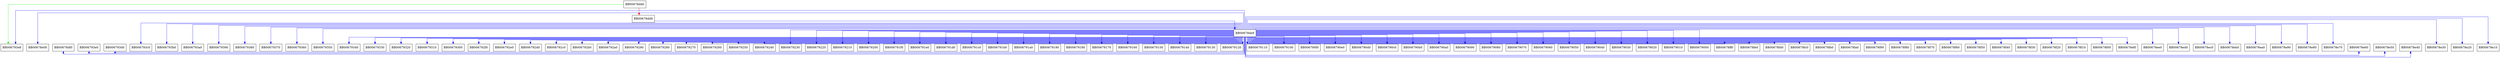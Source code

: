 digraph X509_verify_cert_error_string {
  node [shape="box"];
  graph [splines=ortho];
  BB00678dd0 -> BB006793e8 [color="green"];
  BB00678dd0 -> BB00678dd9 [color="red"];
  BB00678dd9 -> BB00678de9 [color="blue"];
  BB00678de9 -> BB00678e00 [color="blue"];
  BB00678de9 -> BB00678df0 [color="blue"];
  BB00678de9 -> BB006793e0 [color="blue"];
  BB00678de9 -> BB006793d0 [color="blue"];
  BB00678de9 -> BB006793c0 [color="blue"];
  BB00678de9 -> BB006793b0 [color="blue"];
  BB00678de9 -> BB006793a0 [color="blue"];
  BB00678de9 -> BB00679390 [color="blue"];
  BB00678de9 -> BB00679380 [color="blue"];
  BB00678de9 -> BB00679370 [color="blue"];
  BB00678de9 -> BB00679360 [color="blue"];
  BB00678de9 -> BB00679350 [color="blue"];
  BB00678de9 -> BB00679340 [color="blue"];
  BB00678de9 -> BB00679330 [color="blue"];
  BB00678de9 -> BB00679320 [color="blue"];
  BB00678de9 -> BB00679310 [color="blue"];
  BB00678de9 -> BB00679300 [color="blue"];
  BB00678de9 -> BB006792f0 [color="blue"];
  BB00678de9 -> BB006792e0 [color="blue"];
  BB00678de9 -> BB006792d0 [color="blue"];
  BB00678de9 -> BB006792c0 [color="blue"];
  BB00678de9 -> BB006792b0 [color="blue"];
  BB00678de9 -> BB006792a0 [color="blue"];
  BB00678de9 -> BB00679290 [color="blue"];
  BB00678de9 -> BB00679280 [color="blue"];
  BB00678de9 -> BB00679270 [color="blue"];
  BB00678de9 -> BB00679260 [color="blue"];
  BB00678de9 -> BB00679250 [color="blue"];
  BB00678de9 -> BB00679240 [color="blue"];
  BB00678de9 -> BB00679230 [color="blue"];
  BB00678de9 -> BB00679220 [color="blue"];
  BB00678de9 -> BB00679210 [color="blue"];
  BB00678de9 -> BB00679200 [color="blue"];
  BB00678de9 -> BB006791f0 [color="blue"];
  BB00678de9 -> BB006791e0 [color="blue"];
  BB00678de9 -> BB006791d0 [color="blue"];
  BB00678de9 -> BB006791c0 [color="blue"];
  BB00678de9 -> BB006791b0 [color="blue"];
  BB00678de9 -> BB006791a0 [color="blue"];
  BB00678de9 -> BB00679190 [color="blue"];
  BB00678de9 -> BB00679180 [color="blue"];
  BB00678de9 -> BB00679170 [color="blue"];
  BB00678de9 -> BB00679160 [color="blue"];
  BB00678de9 -> BB00679150 [color="blue"];
  BB00678de9 -> BB00679140 [color="blue"];
  BB00678de9 -> BB00679130 [color="blue"];
  BB00678de9 -> BB00679120 [color="blue"];
  BB00678de9 -> BB00679110 [color="blue"];
  BB00678de9 -> BB00679100 [color="blue"];
  BB00678de9 -> BB006790f0 [color="blue"];
  BB00678de9 -> BB006790e0 [color="blue"];
  BB00678de9 -> BB006790d0 [color="blue"];
  BB00678de9 -> BB006790c0 [color="blue"];
  BB00678de9 -> BB006790b0 [color="blue"];
  BB00678de9 -> BB006790a0 [color="blue"];
  BB00678de9 -> BB00679090 [color="blue"];
  BB00678de9 -> BB00679080 [color="blue"];
  BB00678de9 -> BB00679070 [color="blue"];
  BB00678de9 -> BB00679060 [color="blue"];
  BB00678de9 -> BB00679050 [color="blue"];
  BB00678de9 -> BB00679040 [color="blue"];
  BB00678de9 -> BB00679030 [color="blue"];
  BB00678de9 -> BB00679020 [color="blue"];
  BB00678de9 -> BB00679010 [color="blue"];
  BB00678de9 -> BB00679000 [color="blue"];
  BB00678de9 -> BB00678ff0 [color="blue"];
  BB00678de9 -> BB00678fe0 [color="blue"];
  BB00678de9 -> BB00678fd0 [color="blue"];
  BB00678de9 -> BB00678fc0 [color="blue"];
  BB00678de9 -> BB00678fb0 [color="blue"];
  BB00678de9 -> BB00678fa0 [color="blue"];
  BB00678de9 -> BB00678f90 [color="blue"];
  BB00678de9 -> BB00678f80 [color="blue"];
  BB00678de9 -> BB00678f70 [color="blue"];
  BB00678de9 -> BB00678f60 [color="blue"];
  BB00678de9 -> BB00678f50 [color="blue"];
  BB00678de9 -> BB00678f40 [color="blue"];
  BB00678de9 -> BB00678f30 [color="blue"];
  BB00678de9 -> BB00678f20 [color="blue"];
  BB00678de9 -> BB00678f10 [color="blue"];
  BB00678de9 -> BB00678f00 [color="blue"];
  BB00678de9 -> BB00678ef0 [color="blue"];
  BB00678de9 -> BB00678ee0 [color="blue"];
  BB00678de9 -> BB00678ed0 [color="blue"];
  BB00678de9 -> BB00678ec0 [color="blue"];
  BB00678de9 -> BB00678eb0 [color="blue"];
  BB00678de9 -> BB00678ea0 [color="blue"];
  BB00678de9 -> BB00678e90 [color="blue"];
  BB00678de9 -> BB00678e80 [color="blue"];
  BB00678de9 -> BB00678e70 [color="blue"];
  BB00678de9 -> BB00678e60 [color="blue"];
  BB00678de9 -> BB00678e50 [color="blue"];
  BB00678de9 -> BB00678e40 [color="blue"];
  BB00678de9 -> BB00678e30 [color="blue"];
  BB00678de9 -> BB00678e20 [color="blue"];
  BB00678de9 -> BB00678e10 [color="blue"];
  BB00678de9 -> BB006793e8 [color="blue"];
}